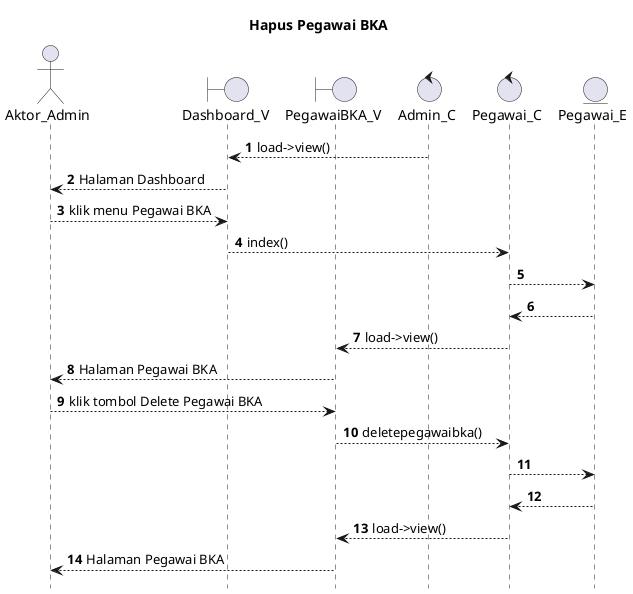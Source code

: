 @startuml

autonumber
hide footbox
title Hapus Pegawai BKA

Actor Aktor_Admin
boundary Dashboard_V
boundary PegawaiBKA_V
control Admin_C
control Pegawai_C
Entity Pegawai_E

Admin_C --> Dashboard_V: load->view()
Dashboard_V --> Aktor_Admin: Halaman Dashboard
Aktor_Admin --> Dashboard_V: klik menu Pegawai BKA
Dashboard_V --> Pegawai_C: index()
Pegawai_C --> Pegawai_E:
    
    Pegawai_E --> Pegawai_C:
    Pegawai_C --> PegawaiBKA_V: load->view()
    PegawaiBKA_V --> Aktor_Admin: Halaman Pegawai BKA

Aktor_Admin --> PegawaiBKA_V: klik tombol Delete Pegawai BKA
PegawaiBKA_V --> Pegawai_C: deletepegawaibka()
Pegawai_C --> Pegawai_E:
   
    Pegawai_E --> Pegawai_C:
    Pegawai_C --> PegawaiBKA_V: load->view()
    PegawaiBKA_V --> Aktor_Admin: Halaman Pegawai BKA

@enduml